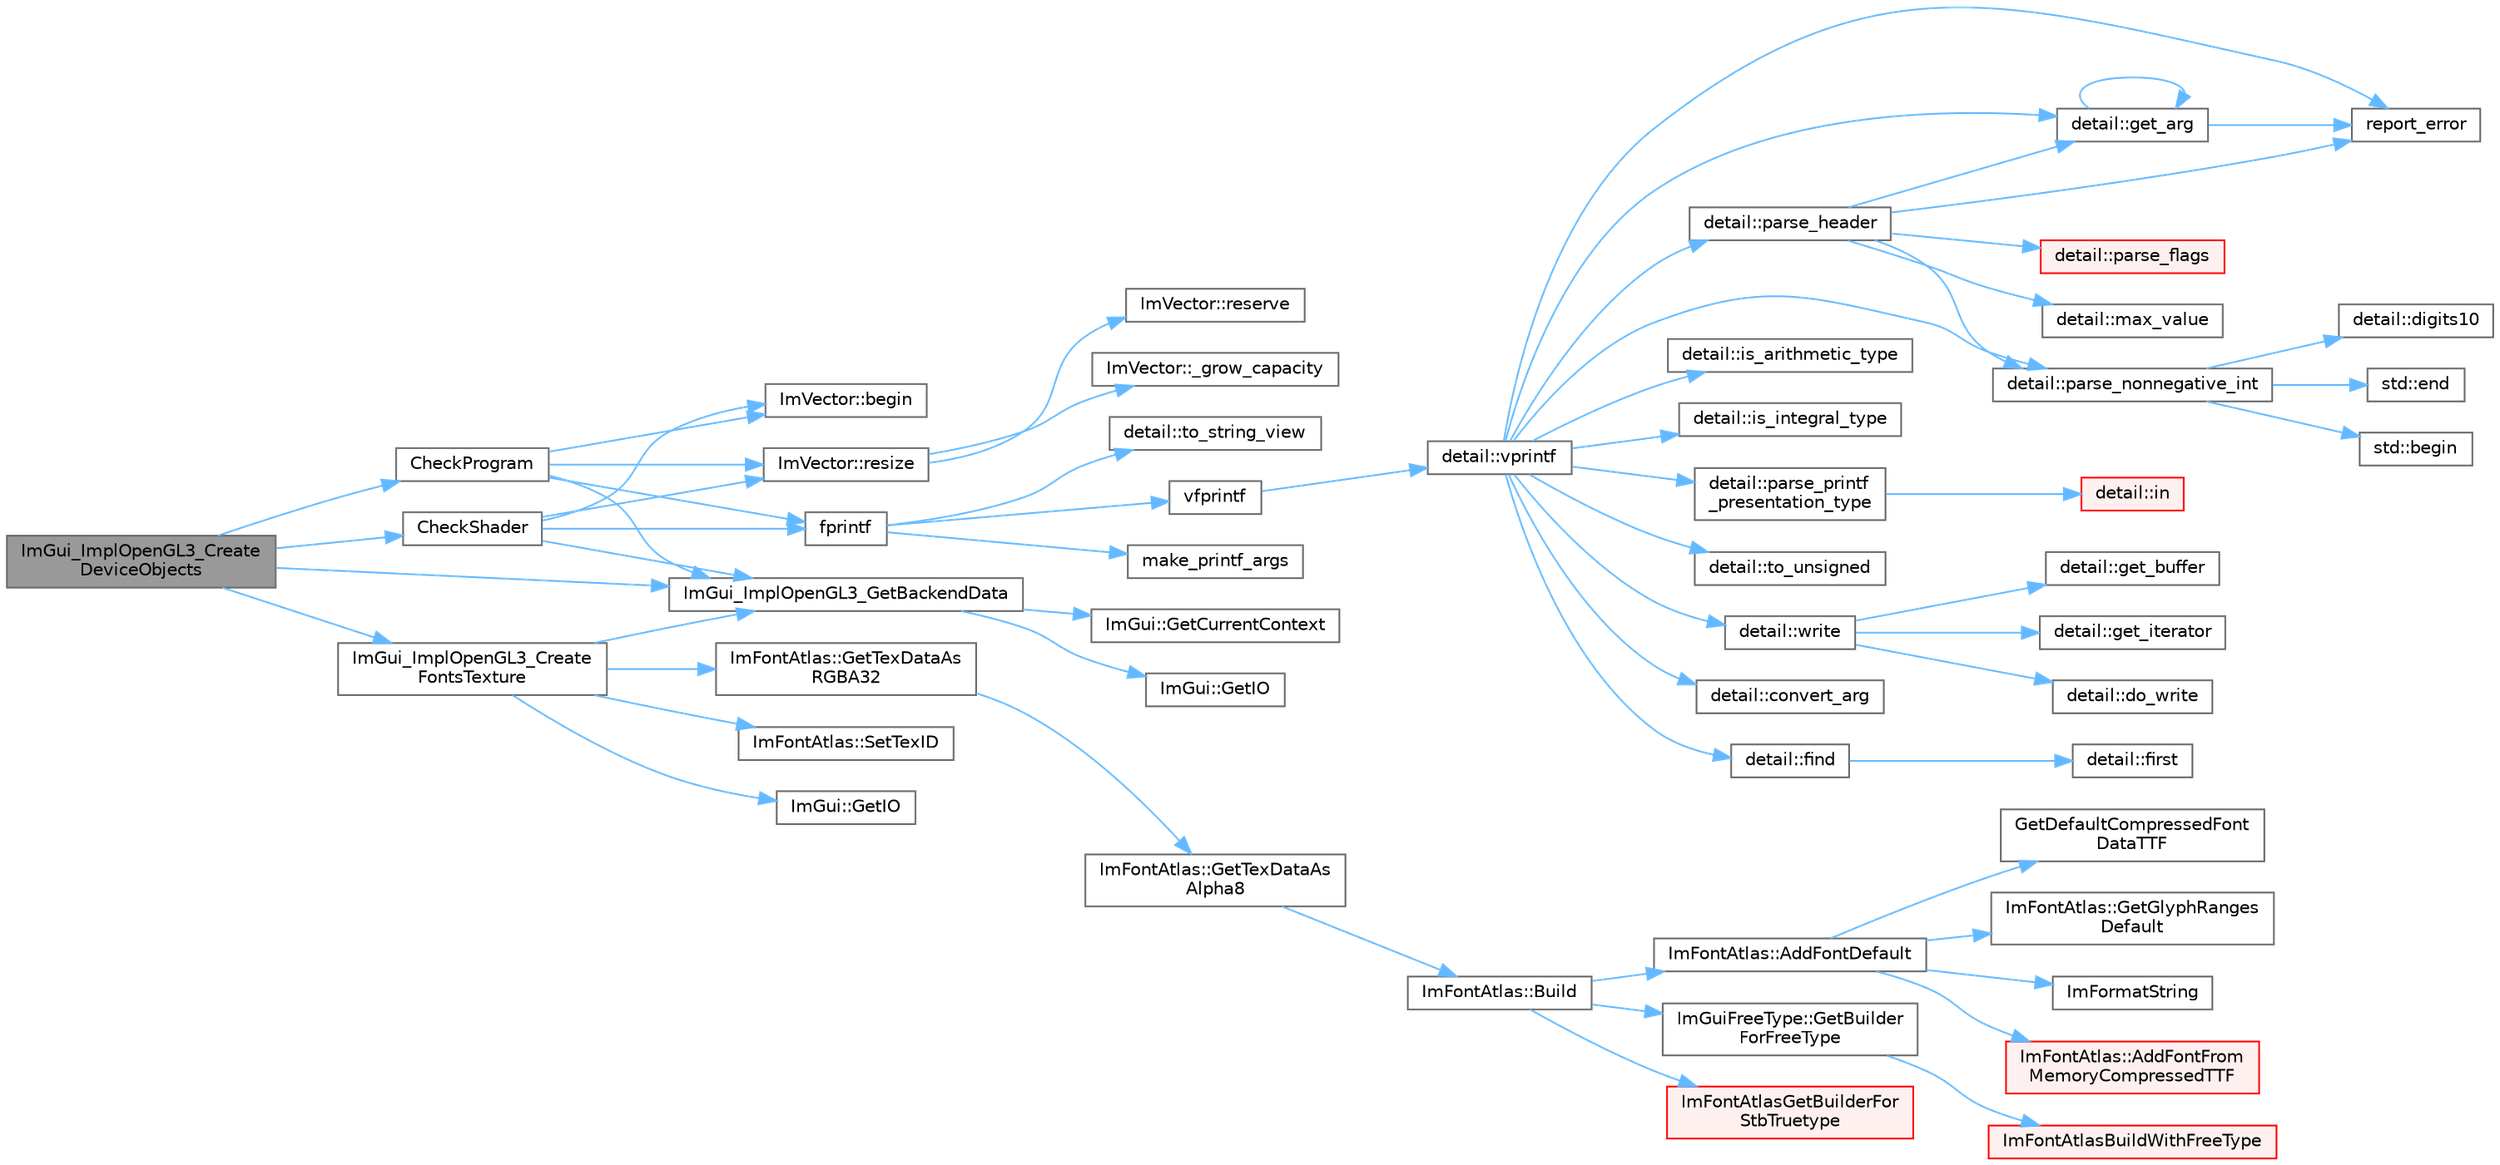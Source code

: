 digraph "ImGui_ImplOpenGL3_CreateDeviceObjects"
{
 // LATEX_PDF_SIZE
  bgcolor="transparent";
  edge [fontname=Helvetica,fontsize=10,labelfontname=Helvetica,labelfontsize=10];
  node [fontname=Helvetica,fontsize=10,shape=box,height=0.2,width=0.4];
  rankdir="LR";
  Node1 [id="Node000001",label="ImGui_ImplOpenGL3_Create\lDeviceObjects",height=0.2,width=0.4,color="gray40", fillcolor="grey60", style="filled", fontcolor="black",tooltip=" "];
  Node1 -> Node2 [id="edge1_Node000001_Node000002",color="steelblue1",style="solid",tooltip=" "];
  Node2 [id="Node000002",label="CheckProgram",height=0.2,width=0.4,color="grey40", fillcolor="white", style="filled",URL="$imgui__impl__opengl3_8cpp.html#a22f46b7ed68c385f411c4b2dc25c50e8",tooltip=" "];
  Node2 -> Node3 [id="edge2_Node000002_Node000003",color="steelblue1",style="solid",tooltip=" "];
  Node3 [id="Node000003",label="ImVector::begin",height=0.2,width=0.4,color="grey40", fillcolor="white", style="filled",URL="$struct_im_vector.html#ab48ae48675fa779e29c9ae5892bb99f4",tooltip=" "];
  Node2 -> Node4 [id="edge3_Node000002_Node000004",color="steelblue1",style="solid",tooltip=" "];
  Node4 [id="Node000004",label="fprintf",height=0.2,width=0.4,color="grey40", fillcolor="white", style="filled",URL="$printf_8h.html#a9f315126362cae9675de1642105e631e",tooltip=" "];
  Node4 -> Node5 [id="edge4_Node000004_Node000005",color="steelblue1",style="solid",tooltip=" "];
  Node5 [id="Node000005",label="make_printf_args",height=0.2,width=0.4,color="grey40", fillcolor="white", style="filled",URL="$printf_8h.html#a27dcc0efcda04388971dbea3c875f122",tooltip=" "];
  Node4 -> Node6 [id="edge5_Node000004_Node000006",color="steelblue1",style="solid",tooltip=" "];
  Node6 [id="Node000006",label="detail::to_string_view",height=0.2,width=0.4,color="grey40", fillcolor="white", style="filled",URL="$namespacedetail.html#abeae79fa3e1eded2d8fbd56cc9f0960e",tooltip=" "];
  Node4 -> Node7 [id="edge6_Node000004_Node000007",color="steelblue1",style="solid",tooltip=" "];
  Node7 [id="Node000007",label="vfprintf",height=0.2,width=0.4,color="grey40", fillcolor="white", style="filled",URL="$printf_8h.html#abb30aad964fc771fb52cf3ad88649df2",tooltip=" "];
  Node7 -> Node8 [id="edge7_Node000007_Node000008",color="steelblue1",style="solid",tooltip=" "];
  Node8 [id="Node000008",label="detail::vprintf",height=0.2,width=0.4,color="grey40", fillcolor="white", style="filled",URL="$namespacedetail.html#a1c8c2218e4c822aa8f743fb9c573717f",tooltip=" "];
  Node8 -> Node9 [id="edge8_Node000008_Node000009",color="steelblue1",style="solid",tooltip=" "];
  Node9 [id="Node000009",label="detail::convert_arg",height=0.2,width=0.4,color="grey40", fillcolor="white", style="filled",URL="$namespacedetail.html#a03c11572c9a664266d6925f327dec7f3",tooltip=" "];
  Node8 -> Node10 [id="edge9_Node000008_Node000010",color="steelblue1",style="solid",tooltip=" "];
  Node10 [id="Node000010",label="detail::find",height=0.2,width=0.4,color="grey40", fillcolor="white", style="filled",URL="$namespacedetail.html#a6b71952fab3dc32f3edb2c3e9811d8d9",tooltip=" "];
  Node10 -> Node11 [id="edge10_Node000010_Node000011",color="steelblue1",style="solid",tooltip=" "];
  Node11 [id="Node000011",label="detail::first",height=0.2,width=0.4,color="grey40", fillcolor="white", style="filled",URL="$namespacedetail.html#a02319a3deb124802b88b61f85987df5e",tooltip=" "];
  Node8 -> Node12 [id="edge11_Node000008_Node000012",color="steelblue1",style="solid",tooltip=" "];
  Node12 [id="Node000012",label="detail::get_arg",height=0.2,width=0.4,color="grey40", fillcolor="white", style="filled",URL="$namespacedetail.html#a342ef250e45bd09b2ef666b6fae1c355",tooltip=" "];
  Node12 -> Node12 [id="edge12_Node000012_Node000012",color="steelblue1",style="solid",tooltip=" "];
  Node12 -> Node13 [id="edge13_Node000012_Node000013",color="steelblue1",style="solid",tooltip=" "];
  Node13 [id="Node000013",label="report_error",height=0.2,width=0.4,color="grey40", fillcolor="white", style="filled",URL="$format-inl_8h.html#a5555893692b00b61b3886349332fd01f",tooltip=" "];
  Node8 -> Node14 [id="edge14_Node000008_Node000014",color="steelblue1",style="solid",tooltip=" "];
  Node14 [id="Node000014",label="detail::is_arithmetic_type",height=0.2,width=0.4,color="grey40", fillcolor="white", style="filled",URL="$namespacedetail.html#a802c50a56a3495fdab6020b375ba1389",tooltip=" "];
  Node8 -> Node15 [id="edge15_Node000008_Node000015",color="steelblue1",style="solid",tooltip=" "];
  Node15 [id="Node000015",label="detail::is_integral_type",height=0.2,width=0.4,color="grey40", fillcolor="white", style="filled",URL="$namespacedetail.html#a2a60f8d1bee41b803f43fc42b707b5d1",tooltip=" "];
  Node8 -> Node16 [id="edge16_Node000008_Node000016",color="steelblue1",style="solid",tooltip=" "];
  Node16 [id="Node000016",label="detail::parse_header",height=0.2,width=0.4,color="grey40", fillcolor="white", style="filled",URL="$namespacedetail.html#afc9d93e58b8edb8077f8bc8eee7f4035",tooltip=" "];
  Node16 -> Node12 [id="edge17_Node000016_Node000012",color="steelblue1",style="solid",tooltip=" "];
  Node16 -> Node17 [id="edge18_Node000016_Node000017",color="steelblue1",style="solid",tooltip=" "];
  Node17 [id="Node000017",label="detail::max_value",height=0.2,width=0.4,color="grey40", fillcolor="white", style="filled",URL="$namespacedetail.html#a45c2130c44ebe54179eafcee3cda2bfb",tooltip=" "];
  Node16 -> Node18 [id="edge19_Node000016_Node000018",color="steelblue1",style="solid",tooltip=" "];
  Node18 [id="Node000018",label="detail::parse_flags",height=0.2,width=0.4,color="red", fillcolor="#FFF0F0", style="filled",URL="$namespacedetail.html#a4213daed116a37e1767881da51238261",tooltip=" "];
  Node16 -> Node25 [id="edge20_Node000016_Node000025",color="steelblue1",style="solid",tooltip=" "];
  Node25 [id="Node000025",label="detail::parse_nonnegative_int",height=0.2,width=0.4,color="grey40", fillcolor="white", style="filled",URL="$namespacedetail.html#a338caba782225e115a9902d4d0835f5f",tooltip=" "];
  Node25 -> Node26 [id="edge21_Node000025_Node000026",color="steelblue1",style="solid",tooltip=" "];
  Node26 [id="Node000026",label="std::begin",height=0.2,width=0.4,color="grey40", fillcolor="white", style="filled",URL="$namespacestd.html#aec76fc52a775d29bc4058c8e1405045a",tooltip=" "];
  Node25 -> Node27 [id="edge22_Node000025_Node000027",color="steelblue1",style="solid",tooltip=" "];
  Node27 [id="Node000027",label="detail::digits10",height=0.2,width=0.4,color="grey40", fillcolor="white", style="filled",URL="$namespacedetail.html#a3a043db05db2d07deb2d98ba2d04b4eb",tooltip=" "];
  Node25 -> Node28 [id="edge23_Node000025_Node000028",color="steelblue1",style="solid",tooltip=" "];
  Node28 [id="Node000028",label="std::end",height=0.2,width=0.4,color="grey40", fillcolor="white", style="filled",URL="$namespacestd.html#a35f71a4c49ddf38bb590177e3a4b2598",tooltip=" "];
  Node16 -> Node13 [id="edge24_Node000016_Node000013",color="steelblue1",style="solid",tooltip=" "];
  Node8 -> Node25 [id="edge25_Node000008_Node000025",color="steelblue1",style="solid",tooltip=" "];
  Node8 -> Node29 [id="edge26_Node000008_Node000029",color="steelblue1",style="solid",tooltip=" "];
  Node29 [id="Node000029",label="detail::parse_printf\l_presentation_type",height=0.2,width=0.4,color="grey40", fillcolor="white", style="filled",URL="$namespacedetail.html#aa2cb095169b23e3a66260ad7078f44cc",tooltip=" "];
  Node29 -> Node30 [id="edge27_Node000029_Node000030",color="steelblue1",style="solid",tooltip=" "];
  Node30 [id="Node000030",label="detail::in",height=0.2,width=0.4,color="red", fillcolor="#FFF0F0", style="filled",URL="$namespacedetail.html#a52a5e2ed06c229dcf95ea5c46d48d05e",tooltip=" "];
  Node8 -> Node13 [id="edge28_Node000008_Node000013",color="steelblue1",style="solid",tooltip=" "];
  Node8 -> Node32 [id="edge29_Node000008_Node000032",color="steelblue1",style="solid",tooltip=" "];
  Node32 [id="Node000032",label="detail::to_unsigned",height=0.2,width=0.4,color="grey40", fillcolor="white", style="filled",URL="$namespacedetail.html#a4855e668246c731a97484efc329f2aac",tooltip=" "];
  Node8 -> Node33 [id="edge30_Node000008_Node000033",color="steelblue1",style="solid",tooltip=" "];
  Node33 [id="Node000033",label="detail::write",height=0.2,width=0.4,color="grey40", fillcolor="white", style="filled",URL="$namespacedetail.html#a29dacf26eedc9e3575fb57329a5ca0a3",tooltip=" "];
  Node33 -> Node34 [id="edge31_Node000033_Node000034",color="steelblue1",style="solid",tooltip=" "];
  Node34 [id="Node000034",label="detail::do_write",height=0.2,width=0.4,color="grey40", fillcolor="white", style="filled",URL="$namespacedetail.html#a5007cc441bd246a9096070c10d1ea683",tooltip=" "];
  Node33 -> Node35 [id="edge32_Node000033_Node000035",color="steelblue1",style="solid",tooltip=" "];
  Node35 [id="Node000035",label="detail::get_buffer",height=0.2,width=0.4,color="grey40", fillcolor="white", style="filled",URL="$namespacedetail.html#ad803bb19df422bc4c4f92d75c7564437",tooltip=" "];
  Node33 -> Node36 [id="edge33_Node000033_Node000036",color="steelblue1",style="solid",tooltip=" "];
  Node36 [id="Node000036",label="detail::get_iterator",height=0.2,width=0.4,color="grey40", fillcolor="white", style="filled",URL="$namespacedetail.html#a05e3e231207d3f28f83261c2e7ad2fe5",tooltip=" "];
  Node2 -> Node37 [id="edge34_Node000002_Node000037",color="steelblue1",style="solid",tooltip=" "];
  Node37 [id="Node000037",label="ImGui_ImplOpenGL3_GetBackendData",height=0.2,width=0.4,color="grey40", fillcolor="white", style="filled",URL="$imgui__impl__opengl3_8cpp.html#a68f1fea3ba16697f3febf6797cb5c85b",tooltip=" "];
  Node37 -> Node38 [id="edge35_Node000037_Node000038",color="steelblue1",style="solid",tooltip=" "];
  Node38 [id="Node000038",label="ImGui::GetCurrentContext",height=0.2,width=0.4,color="grey40", fillcolor="white", style="filled",URL="$namespace_im_gui.html#af557a6de5538099a0f6047eb994bbf42",tooltip=" "];
  Node37 -> Node39 [id="edge36_Node000037_Node000039",color="steelblue1",style="solid",tooltip=" "];
  Node39 [id="Node000039",label="ImGui::GetIO",height=0.2,width=0.4,color="grey40", fillcolor="white", style="filled",URL="$namespace_im_gui.html#a7dea7d0530868f078324f14a308f0c3c",tooltip=" "];
  Node2 -> Node40 [id="edge37_Node000002_Node000040",color="steelblue1",style="solid",tooltip=" "];
  Node40 [id="Node000040",label="ImVector::resize",height=0.2,width=0.4,color="grey40", fillcolor="white", style="filled",URL="$struct_im_vector.html#ac371dd62e56ae486b1a5038cf07eee56",tooltip=" "];
  Node40 -> Node41 [id="edge38_Node000040_Node000041",color="steelblue1",style="solid",tooltip=" "];
  Node41 [id="Node000041",label="ImVector::_grow_capacity",height=0.2,width=0.4,color="grey40", fillcolor="white", style="filled",URL="$struct_im_vector.html#a3a097635d464b1b70dc7d59996a88b28",tooltip=" "];
  Node40 -> Node42 [id="edge39_Node000040_Node000042",color="steelblue1",style="solid",tooltip=" "];
  Node42 [id="Node000042",label="ImVector::reserve",height=0.2,width=0.4,color="grey40", fillcolor="white", style="filled",URL="$struct_im_vector.html#a0f14f5736c3372157856eebb67123b75",tooltip=" "];
  Node1 -> Node43 [id="edge40_Node000001_Node000043",color="steelblue1",style="solid",tooltip=" "];
  Node43 [id="Node000043",label="CheckShader",height=0.2,width=0.4,color="grey40", fillcolor="white", style="filled",URL="$imgui__impl__opengl3_8cpp.html#a11601584c987e4aeae774985e1177d74",tooltip=" "];
  Node43 -> Node3 [id="edge41_Node000043_Node000003",color="steelblue1",style="solid",tooltip=" "];
  Node43 -> Node4 [id="edge42_Node000043_Node000004",color="steelblue1",style="solid",tooltip=" "];
  Node43 -> Node37 [id="edge43_Node000043_Node000037",color="steelblue1",style="solid",tooltip=" "];
  Node43 -> Node40 [id="edge44_Node000043_Node000040",color="steelblue1",style="solid",tooltip=" "];
  Node1 -> Node44 [id="edge45_Node000001_Node000044",color="steelblue1",style="solid",tooltip=" "];
  Node44 [id="Node000044",label="ImGui_ImplOpenGL3_Create\lFontsTexture",height=0.2,width=0.4,color="grey40", fillcolor="white", style="filled",URL="$imgui__impl__opengl3_8cpp.html#a3dc4f80532d710de41d4075214eb363e",tooltip=" "];
  Node44 -> Node45 [id="edge46_Node000044_Node000045",color="steelblue1",style="solid",tooltip=" "];
  Node45 [id="Node000045",label="ImGui::GetIO",height=0.2,width=0.4,color="grey40", fillcolor="white", style="filled",URL="$namespace_im_gui.html#a3179e560812f878f3961ce803a5d9302",tooltip=" "];
  Node44 -> Node46 [id="edge47_Node000044_Node000046",color="steelblue1",style="solid",tooltip=" "];
  Node46 [id="Node000046",label="ImFontAtlas::GetTexDataAs\lRGBA32",height=0.2,width=0.4,color="grey40", fillcolor="white", style="filled",URL="$struct_im_font_atlas.html#a8abb0c4e67ebb38249d4df71218c4eec",tooltip=" "];
  Node46 -> Node47 [id="edge48_Node000046_Node000047",color="steelblue1",style="solid",tooltip=" "];
  Node47 [id="Node000047",label="ImFontAtlas::GetTexDataAs\lAlpha8",height=0.2,width=0.4,color="grey40", fillcolor="white", style="filled",URL="$struct_im_font_atlas.html#aeff1a1044a1ab68d8f27bb2819cd9f44",tooltip=" "];
  Node47 -> Node48 [id="edge49_Node000047_Node000048",color="steelblue1",style="solid",tooltip=" "];
  Node48 [id="Node000048",label="ImFontAtlas::Build",height=0.2,width=0.4,color="grey40", fillcolor="white", style="filled",URL="$struct_im_font_atlas.html#a81e39e30dffa4dd7e458a53297451e27",tooltip=" "];
  Node48 -> Node49 [id="edge50_Node000048_Node000049",color="steelblue1",style="solid",tooltip=" "];
  Node49 [id="Node000049",label="ImFontAtlas::AddFontDefault",height=0.2,width=0.4,color="grey40", fillcolor="white", style="filled",URL="$struct_im_font_atlas.html#a9d2b4a94579bf603a0d2662cd8348cbd",tooltip=" "];
  Node49 -> Node50 [id="edge51_Node000049_Node000050",color="steelblue1",style="solid",tooltip=" "];
  Node50 [id="Node000050",label="ImFontAtlas::AddFontFrom\lMemoryCompressedTTF",height=0.2,width=0.4,color="red", fillcolor="#FFF0F0", style="filled",URL="$struct_im_font_atlas.html#a478ffa07777bf990ade02889e15a21ab",tooltip=" "];
  Node49 -> Node62 [id="edge52_Node000049_Node000062",color="steelblue1",style="solid",tooltip=" "];
  Node62 [id="Node000062",label="GetDefaultCompressedFont\lDataTTF",height=0.2,width=0.4,color="grey40", fillcolor="white", style="filled",URL="$imgui__draw_8cpp.html#abc3b462ef2c5ef511d4f7231e3d9b853",tooltip=" "];
  Node49 -> Node63 [id="edge53_Node000049_Node000063",color="steelblue1",style="solid",tooltip=" "];
  Node63 [id="Node000063",label="ImFontAtlas::GetGlyphRanges\lDefault",height=0.2,width=0.4,color="grey40", fillcolor="white", style="filled",URL="$struct_im_font_atlas.html#adec0df140eb1dc01c2a22a5253d62820",tooltip=" "];
  Node49 -> Node64 [id="edge54_Node000049_Node000064",color="steelblue1",style="solid",tooltip=" "];
  Node64 [id="Node000064",label="ImFormatString",height=0.2,width=0.4,color="grey40", fillcolor="white", style="filled",URL="$imgui_8cpp.html#a75ccaf7d676b1f567ba888ae42ac3809",tooltip=" "];
  Node48 -> Node65 [id="edge55_Node000048_Node000065",color="steelblue1",style="solid",tooltip=" "];
  Node65 [id="Node000065",label="ImGuiFreeType::GetBuilder\lForFreeType",height=0.2,width=0.4,color="grey40", fillcolor="white", style="filled",URL="$namespace_im_gui_free_type.html#ad0ba08f92f212ec5da9dd7a2872e0ae3",tooltip=" "];
  Node65 -> Node66 [id="edge56_Node000065_Node000066",color="steelblue1",style="solid",tooltip=" "];
  Node66 [id="Node000066",label="ImFontAtlasBuildWithFreeType",height=0.2,width=0.4,color="red", fillcolor="#FFF0F0", style="filled",URL="$imgui__freetype_8cpp.html#a59c51a543162f6d8a70c66e526f2f5fe",tooltip=" "];
  Node48 -> Node109 [id="edge57_Node000048_Node000109",color="steelblue1",style="solid",tooltip=" "];
  Node109 [id="Node000109",label="ImFontAtlasGetBuilderFor\lStbTruetype",height=0.2,width=0.4,color="red", fillcolor="#FFF0F0", style="filled",URL="$imgui__draw_8cpp.html#a4c276d0224ef420d570c9485c4c76a19",tooltip=" "];
  Node44 -> Node37 [id="edge58_Node000044_Node000037",color="steelblue1",style="solid",tooltip=" "];
  Node44 -> Node126 [id="edge59_Node000044_Node000126",color="steelblue1",style="solid",tooltip=" "];
  Node126 [id="Node000126",label="ImFontAtlas::SetTexID",height=0.2,width=0.4,color="grey40", fillcolor="white", style="filled",URL="$struct_im_font_atlas.html#a96ffd1956c11dac4f79b43c095828445",tooltip=" "];
  Node1 -> Node37 [id="edge60_Node000001_Node000037",color="steelblue1",style="solid",tooltip=" "];
}
